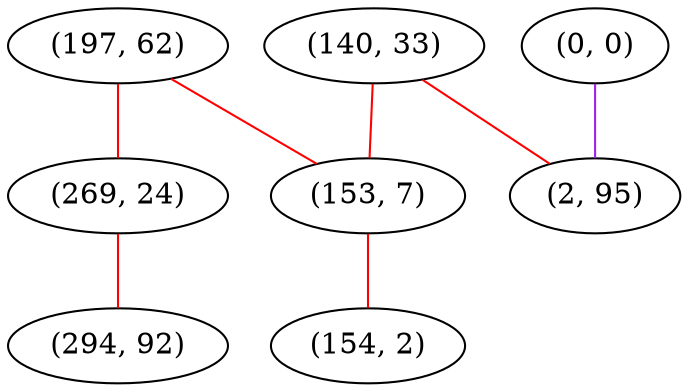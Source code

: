 graph "" {
"(197, 62)";
"(0, 0)";
"(140, 33)";
"(269, 24)";
"(2, 95)";
"(294, 92)";
"(153, 7)";
"(154, 2)";
"(197, 62)" -- "(269, 24)"  [color=red, key=0, weight=1];
"(197, 62)" -- "(153, 7)"  [color=red, key=0, weight=1];
"(0, 0)" -- "(2, 95)"  [color=purple, key=0, weight=4];
"(140, 33)" -- "(2, 95)"  [color=red, key=0, weight=1];
"(140, 33)" -- "(153, 7)"  [color=red, key=0, weight=1];
"(269, 24)" -- "(294, 92)"  [color=red, key=0, weight=1];
"(153, 7)" -- "(154, 2)"  [color=red, key=0, weight=1];
}

